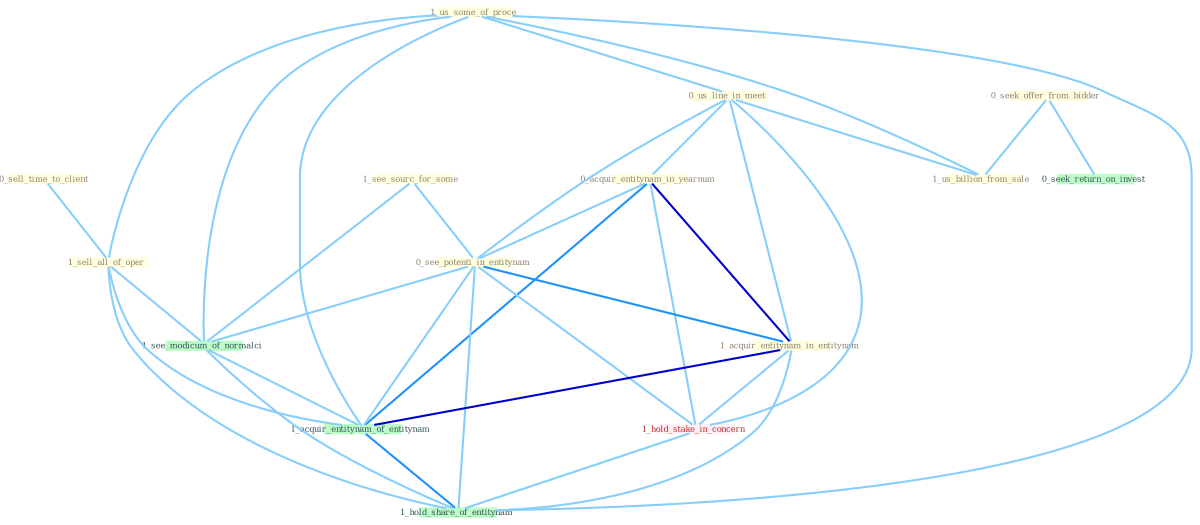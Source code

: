 Graph G{ 
    node
    [shape=polygon,style=filled,width=.5,height=.06,color="#BDFCC9",fixedsize=true,fontsize=4,
    fontcolor="#2f4f4f"];
    {node
    [color="#ffffe0", fontcolor="#8b7d6b"] "1_see_sourc_for_some " "0_seek_offer_from_bidder " "0_sell_time_to_client " "1_us_some_of_proce " "0_us_line_in_meet " "0_acquir_entitynam_in_yearnum " "1_sell_all_of_oper " "0_see_potenti_in_entitynam " "1_us_billion_from_sale " "1_acquir_entitynam_in_entitynam "}
{node [color="#fff0f5", fontcolor="#b22222"] "1_hold_stake_in_concern "}
edge [color="#B0E2FF"];

	"1_see_sourc_for_some " -- "0_see_potenti_in_entitynam " [w="1", color="#87cefa" ];
	"1_see_sourc_for_some " -- "1_see_modicum_of_normalci " [w="1", color="#87cefa" ];
	"0_seek_offer_from_bidder " -- "1_us_billion_from_sale " [w="1", color="#87cefa" ];
	"0_seek_offer_from_bidder " -- "0_seek_return_on_invest " [w="1", color="#87cefa" ];
	"0_sell_time_to_client " -- "1_sell_all_of_oper " [w="1", color="#87cefa" ];
	"1_us_some_of_proce " -- "0_us_line_in_meet " [w="1", color="#87cefa" ];
	"1_us_some_of_proce " -- "1_sell_all_of_oper " [w="1", color="#87cefa" ];
	"1_us_some_of_proce " -- "1_us_billion_from_sale " [w="1", color="#87cefa" ];
	"1_us_some_of_proce " -- "1_see_modicum_of_normalci " [w="1", color="#87cefa" ];
	"1_us_some_of_proce " -- "1_acquir_entitynam_of_entitynam " [w="1", color="#87cefa" ];
	"1_us_some_of_proce " -- "1_hold_share_of_entitynam " [w="1", color="#87cefa" ];
	"0_us_line_in_meet " -- "0_acquir_entitynam_in_yearnum " [w="1", color="#87cefa" ];
	"0_us_line_in_meet " -- "0_see_potenti_in_entitynam " [w="1", color="#87cefa" ];
	"0_us_line_in_meet " -- "1_us_billion_from_sale " [w="1", color="#87cefa" ];
	"0_us_line_in_meet " -- "1_acquir_entitynam_in_entitynam " [w="1", color="#87cefa" ];
	"0_us_line_in_meet " -- "1_hold_stake_in_concern " [w="1", color="#87cefa" ];
	"0_acquir_entitynam_in_yearnum " -- "0_see_potenti_in_entitynam " [w="1", color="#87cefa" ];
	"0_acquir_entitynam_in_yearnum " -- "1_acquir_entitynam_in_entitynam " [w="3", color="#0000cd" , len=0.6];
	"0_acquir_entitynam_in_yearnum " -- "1_hold_stake_in_concern " [w="1", color="#87cefa" ];
	"0_acquir_entitynam_in_yearnum " -- "1_acquir_entitynam_of_entitynam " [w="2", color="#1e90ff" , len=0.8];
	"1_sell_all_of_oper " -- "1_see_modicum_of_normalci " [w="1", color="#87cefa" ];
	"1_sell_all_of_oper " -- "1_acquir_entitynam_of_entitynam " [w="1", color="#87cefa" ];
	"1_sell_all_of_oper " -- "1_hold_share_of_entitynam " [w="1", color="#87cefa" ];
	"0_see_potenti_in_entitynam " -- "1_acquir_entitynam_in_entitynam " [w="2", color="#1e90ff" , len=0.8];
	"0_see_potenti_in_entitynam " -- "1_hold_stake_in_concern " [w="1", color="#87cefa" ];
	"0_see_potenti_in_entitynam " -- "1_see_modicum_of_normalci " [w="1", color="#87cefa" ];
	"0_see_potenti_in_entitynam " -- "1_acquir_entitynam_of_entitynam " [w="1", color="#87cefa" ];
	"0_see_potenti_in_entitynam " -- "1_hold_share_of_entitynam " [w="1", color="#87cefa" ];
	"1_acquir_entitynam_in_entitynam " -- "1_hold_stake_in_concern " [w="1", color="#87cefa" ];
	"1_acquir_entitynam_in_entitynam " -- "1_acquir_entitynam_of_entitynam " [w="3", color="#0000cd" , len=0.6];
	"1_acquir_entitynam_in_entitynam " -- "1_hold_share_of_entitynam " [w="1", color="#87cefa" ];
	"1_hold_stake_in_concern " -- "1_hold_share_of_entitynam " [w="1", color="#87cefa" ];
	"1_see_modicum_of_normalci " -- "1_acquir_entitynam_of_entitynam " [w="1", color="#87cefa" ];
	"1_see_modicum_of_normalci " -- "1_hold_share_of_entitynam " [w="1", color="#87cefa" ];
	"1_acquir_entitynam_of_entitynam " -- "1_hold_share_of_entitynam " [w="2", color="#1e90ff" , len=0.8];
}